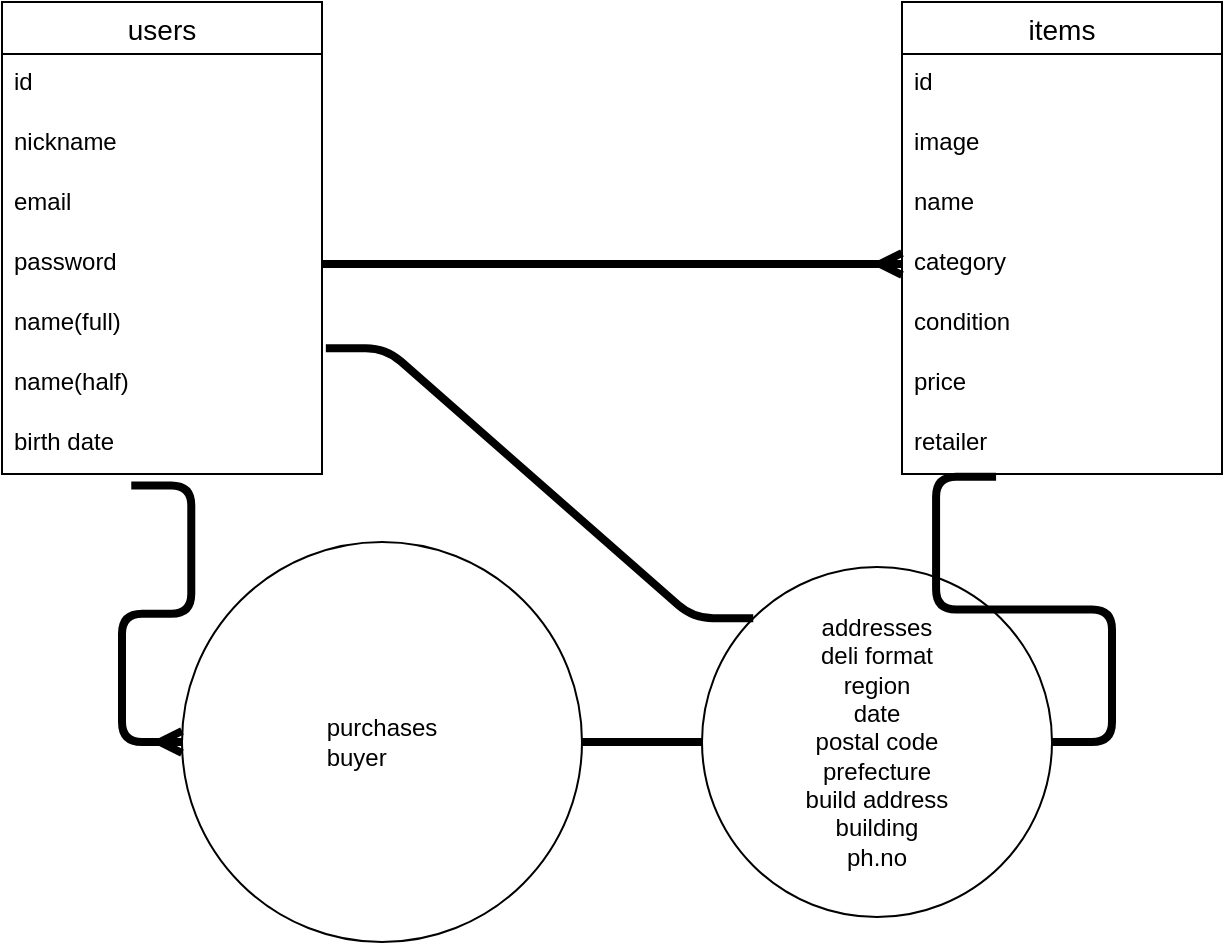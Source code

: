 <mxfile>
    <diagram id="CXrThuM3zHmXErvlDLiX" name="Page-1">
        <mxGraphModel dx="709" dy="760" grid="1" gridSize="10" guides="1" tooltips="1" connect="1" arrows="1" fold="1" page="1" pageScale="1" pageWidth="850" pageHeight="1100" math="0" shadow="0">
            <root>
                <mxCell id="0"/>
                <mxCell id="1" parent="0"/>
                <mxCell id="Eyf0Q6As7cKRNiY6Ln8u-2" value="users" style="swimlane;fontStyle=0;childLayout=stackLayout;horizontal=1;startSize=26;horizontalStack=0;resizeParent=1;resizeParentMax=0;resizeLast=0;collapsible=1;marginBottom=0;align=center;fontSize=14;" vertex="1" parent="1">
                    <mxGeometry x="200" y="110" width="160" height="236" as="geometry"/>
                </mxCell>
                <mxCell id="Eyf0Q6As7cKRNiY6Ln8u-3" value="id&#10;" style="text;strokeColor=none;fillColor=none;spacingLeft=4;spacingRight=4;overflow=hidden;rotatable=0;points=[[0,0.5],[1,0.5]];portConstraint=eastwest;fontSize=12;" vertex="1" parent="Eyf0Q6As7cKRNiY6Ln8u-2">
                    <mxGeometry y="26" width="160" height="30" as="geometry"/>
                </mxCell>
                <mxCell id="Eyf0Q6As7cKRNiY6Ln8u-4" value="nickname" style="text;strokeColor=none;fillColor=none;spacingLeft=4;spacingRight=4;overflow=hidden;rotatable=0;points=[[0,0.5],[1,0.5]];portConstraint=eastwest;fontSize=12;" vertex="1" parent="Eyf0Q6As7cKRNiY6Ln8u-2">
                    <mxGeometry y="56" width="160" height="30" as="geometry"/>
                </mxCell>
                <mxCell id="Eyf0Q6As7cKRNiY6Ln8u-5" value="email" style="text;strokeColor=none;fillColor=none;spacingLeft=4;spacingRight=4;overflow=hidden;rotatable=0;points=[[0,0.5],[1,0.5]];portConstraint=eastwest;fontSize=12;" vertex="1" parent="Eyf0Q6As7cKRNiY6Ln8u-2">
                    <mxGeometry y="86" width="160" height="30" as="geometry"/>
                </mxCell>
                <mxCell id="Eyf0Q6As7cKRNiY6Ln8u-6" value="password" style="text;strokeColor=none;fillColor=none;spacingLeft=4;spacingRight=4;overflow=hidden;rotatable=0;points=[[0,0.5],[1,0.5]];portConstraint=eastwest;fontSize=12;" vertex="1" parent="Eyf0Q6As7cKRNiY6Ln8u-2">
                    <mxGeometry y="116" width="160" height="30" as="geometry"/>
                </mxCell>
                <mxCell id="Eyf0Q6As7cKRNiY6Ln8u-7" value="name(full)" style="text;strokeColor=none;fillColor=none;spacingLeft=4;spacingRight=4;overflow=hidden;rotatable=0;points=[[0,0.5],[1,0.5]];portConstraint=eastwest;fontSize=12;" vertex="1" parent="Eyf0Q6As7cKRNiY6Ln8u-2">
                    <mxGeometry y="146" width="160" height="30" as="geometry"/>
                </mxCell>
                <mxCell id="Eyf0Q6As7cKRNiY6Ln8u-8" value="name(half)" style="text;strokeColor=none;fillColor=none;spacingLeft=4;spacingRight=4;overflow=hidden;rotatable=0;points=[[0,0.5],[1,0.5]];portConstraint=eastwest;fontSize=12;" vertex="1" parent="Eyf0Q6As7cKRNiY6Ln8u-2">
                    <mxGeometry y="176" width="160" height="30" as="geometry"/>
                </mxCell>
                <mxCell id="Eyf0Q6As7cKRNiY6Ln8u-9" value="birth date" style="text;strokeColor=none;fillColor=none;spacingLeft=4;spacingRight=4;overflow=hidden;rotatable=0;points=[[0,0.5],[1,0.5]];portConstraint=eastwest;fontSize=12;" vertex="1" parent="Eyf0Q6As7cKRNiY6Ln8u-2">
                    <mxGeometry y="206" width="160" height="30" as="geometry"/>
                </mxCell>
                <mxCell id="Eyf0Q6As7cKRNiY6Ln8u-10" value="items" style="swimlane;fontStyle=0;childLayout=stackLayout;horizontal=1;startSize=26;horizontalStack=0;resizeParent=1;resizeParentMax=0;resizeLast=0;collapsible=1;marginBottom=0;align=center;fontSize=14;" vertex="1" parent="1">
                    <mxGeometry x="650" y="110" width="160" height="236" as="geometry"/>
                </mxCell>
                <mxCell id="Eyf0Q6As7cKRNiY6Ln8u-18" value="id" style="text;strokeColor=none;fillColor=none;spacingLeft=4;spacingRight=4;overflow=hidden;rotatable=0;points=[[0,0.5],[1,0.5]];portConstraint=eastwest;fontSize=12;" vertex="1" parent="Eyf0Q6As7cKRNiY6Ln8u-10">
                    <mxGeometry y="26" width="160" height="30" as="geometry"/>
                </mxCell>
                <mxCell id="Eyf0Q6As7cKRNiY6Ln8u-11" value="image" style="text;strokeColor=none;fillColor=none;spacingLeft=4;spacingRight=4;overflow=hidden;rotatable=0;points=[[0,0.5],[1,0.5]];portConstraint=eastwest;fontSize=12;" vertex="1" parent="Eyf0Q6As7cKRNiY6Ln8u-10">
                    <mxGeometry y="56" width="160" height="30" as="geometry"/>
                </mxCell>
                <mxCell id="Eyf0Q6As7cKRNiY6Ln8u-12" value="name" style="text;strokeColor=none;fillColor=none;spacingLeft=4;spacingRight=4;overflow=hidden;rotatable=0;points=[[0,0.5],[1,0.5]];portConstraint=eastwest;fontSize=12;" vertex="1" parent="Eyf0Q6As7cKRNiY6Ln8u-10">
                    <mxGeometry y="86" width="160" height="30" as="geometry"/>
                </mxCell>
                <mxCell id="Eyf0Q6As7cKRNiY6Ln8u-13" value="category" style="text;strokeColor=none;fillColor=none;spacingLeft=4;spacingRight=4;overflow=hidden;rotatable=0;points=[[0,0.5],[1,0.5]];portConstraint=eastwest;fontSize=12;" vertex="1" parent="Eyf0Q6As7cKRNiY6Ln8u-10">
                    <mxGeometry y="116" width="160" height="30" as="geometry"/>
                </mxCell>
                <mxCell id="Eyf0Q6As7cKRNiY6Ln8u-14" value="condition" style="text;strokeColor=none;fillColor=none;spacingLeft=4;spacingRight=4;overflow=hidden;rotatable=0;points=[[0,0.5],[1,0.5]];portConstraint=eastwest;fontSize=12;" vertex="1" parent="Eyf0Q6As7cKRNiY6Ln8u-10">
                    <mxGeometry y="146" width="160" height="30" as="geometry"/>
                </mxCell>
                <mxCell id="Eyf0Q6As7cKRNiY6Ln8u-16" value="price" style="text;strokeColor=none;fillColor=none;spacingLeft=4;spacingRight=4;overflow=hidden;rotatable=0;points=[[0,0.5],[1,0.5]];portConstraint=eastwest;fontSize=12;" vertex="1" parent="Eyf0Q6As7cKRNiY6Ln8u-10">
                    <mxGeometry y="176" width="160" height="30" as="geometry"/>
                </mxCell>
                <mxCell id="Eyf0Q6As7cKRNiY6Ln8u-29" value="retailer" style="text;strokeColor=none;fillColor=none;spacingLeft=4;spacingRight=4;overflow=hidden;rotatable=0;points=[[0,0.5],[1,0.5]];portConstraint=eastwest;fontSize=12;" vertex="1" parent="Eyf0Q6As7cKRNiY6Ln8u-10">
                    <mxGeometry y="206" width="160" height="30" as="geometry"/>
                </mxCell>
                <mxCell id="Eyf0Q6As7cKRNiY6Ln8u-20" value="purchases&lt;br&gt;&lt;div style=&quot;text-align: left;&quot;&gt;&lt;span style=&quot;background-color: initial;&quot;&gt;buyer&lt;/span&gt;&lt;/div&gt;" style="ellipse;whiteSpace=wrap;html=1;aspect=fixed;" vertex="1" parent="1">
                    <mxGeometry x="290" y="380" width="200" height="200" as="geometry"/>
                </mxCell>
                <mxCell id="Eyf0Q6As7cKRNiY6Ln8u-21" value="addresses&lt;br&gt;deli format&lt;br&gt;region&lt;br&gt;date&lt;br&gt;postal code&lt;br&gt;prefecture&lt;br&gt;build address&lt;br&gt;building&lt;br&gt;ph.no" style="ellipse;whiteSpace=wrap;html=1;aspect=fixed;" vertex="1" parent="1">
                    <mxGeometry x="550" y="392.5" width="175" height="175" as="geometry"/>
                </mxCell>
                <mxCell id="Eyf0Q6As7cKRNiY6Ln8u-22" value="" style="edgeStyle=entityRelationEdgeStyle;fontSize=12;html=1;endArrow=ERmany;exitX=1;exitY=0.5;exitDx=0;exitDy=0;entryX=0;entryY=0.5;entryDx=0;entryDy=0;strokeWidth=4;" edge="1" parent="1" source="Eyf0Q6As7cKRNiY6Ln8u-6" target="Eyf0Q6As7cKRNiY6Ln8u-13">
                    <mxGeometry width="100" height="100" relative="1" as="geometry">
                        <mxPoint x="410" y="300" as="sourcePoint"/>
                        <mxPoint x="510" y="200" as="targetPoint"/>
                    </mxGeometry>
                </mxCell>
                <mxCell id="Eyf0Q6As7cKRNiY6Ln8u-23" value="" style="edgeStyle=entityRelationEdgeStyle;fontSize=12;html=1;endArrow=ERmany;strokeWidth=4;exitX=0.404;exitY=1.192;exitDx=0;exitDy=0;exitPerimeter=0;" edge="1" parent="1" source="Eyf0Q6As7cKRNiY6Ln8u-9" target="Eyf0Q6As7cKRNiY6Ln8u-20">
                    <mxGeometry width="100" height="100" relative="1" as="geometry">
                        <mxPoint x="430" y="370" as="sourcePoint"/>
                        <mxPoint x="290" y="461" as="targetPoint"/>
                    </mxGeometry>
                </mxCell>
                <mxCell id="Eyf0Q6As7cKRNiY6Ln8u-28" value="" style="edgeStyle=entityRelationEdgeStyle;fontSize=12;html=1;endArrow=none;strokeWidth=4;entryX=0.294;entryY=1.046;entryDx=0;entryDy=0;entryPerimeter=0;endFill=0;" edge="1" parent="1" source="Eyf0Q6As7cKRNiY6Ln8u-21">
                    <mxGeometry width="100" height="100" relative="1" as="geometry">
                        <mxPoint x="430" y="370" as="sourcePoint"/>
                        <mxPoint x="697.04" y="347.38" as="targetPoint"/>
                    </mxGeometry>
                </mxCell>
                <mxCell id="Eyf0Q6As7cKRNiY6Ln8u-30" value="" style="edgeStyle=entityRelationEdgeStyle;fontSize=12;html=1;endArrow=none;strokeWidth=4;exitX=1.012;exitY=-0.097;exitDx=0;exitDy=0;exitPerimeter=0;entryX=0;entryY=0;entryDx=0;entryDy=0;endFill=0;" edge="1" parent="1" source="Eyf0Q6As7cKRNiY6Ln8u-8" target="Eyf0Q6As7cKRNiY6Ln8u-21">
                    <mxGeometry width="100" height="100" relative="1" as="geometry">
                        <mxPoint x="480" y="410" as="sourcePoint"/>
                        <mxPoint x="580" y="310" as="targetPoint"/>
                    </mxGeometry>
                </mxCell>
                <mxCell id="Eyf0Q6As7cKRNiY6Ln8u-31" value="" style="edgeStyle=entityRelationEdgeStyle;fontSize=12;html=1;endArrow=none;strokeWidth=4;exitX=1;exitY=0.5;exitDx=0;exitDy=0;entryX=0;entryY=0.5;entryDx=0;entryDy=0;endFill=0;" edge="1" parent="1" source="Eyf0Q6As7cKRNiY6Ln8u-20" target="Eyf0Q6As7cKRNiY6Ln8u-21">
                    <mxGeometry width="100" height="100" relative="1" as="geometry">
                        <mxPoint x="480" y="410" as="sourcePoint"/>
                        <mxPoint x="580" y="310" as="targetPoint"/>
                    </mxGeometry>
                </mxCell>
            </root>
        </mxGraphModel>
    </diagram>
</mxfile>